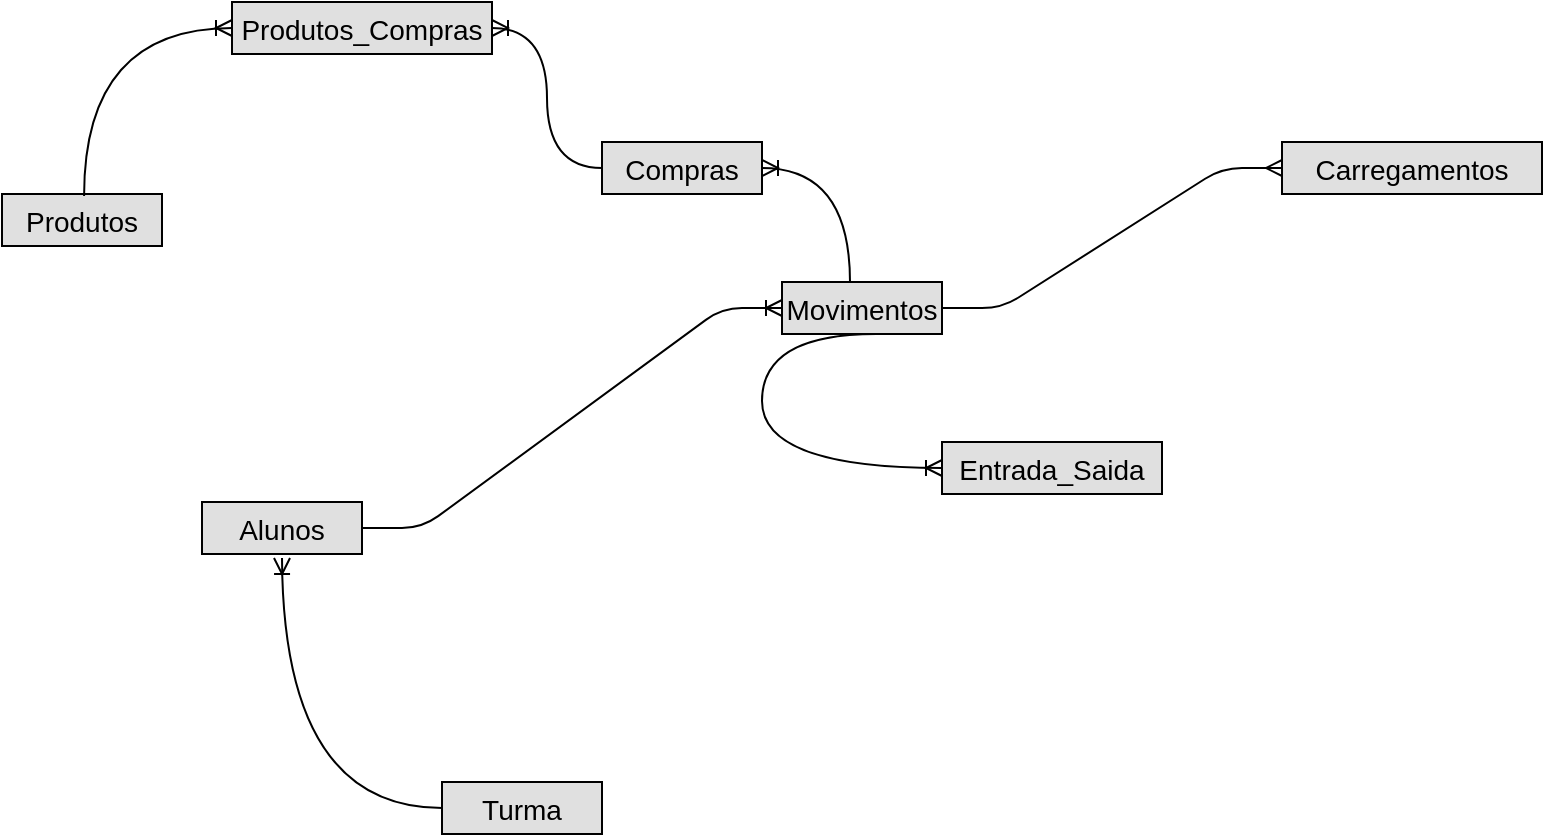 <mxfile version="12.1.3" type="device" pages="1"><diagram id="arbzceA_V7uP1p8H9APM" name="Page-1"><mxGraphModel dx="1408" dy="633" grid="1" gridSize="10" guides="1" tooltips="1" connect="1" arrows="1" fold="1" page="1" pageScale="1" pageWidth="827" pageHeight="1169" math="0" shadow="0"><root><mxCell id="0"/><mxCell id="1" parent="0"/><mxCell id="nWrpzmWIp2Bzm9L974ei-1" value="Compras" style="text;align=center;verticalAlign=middle;spacingLeft=4;spacingRight=4;strokeColor=#000000;fillColor=#e0e0e0;rotatable=0;points=[[0,0.5],[1,0.5]];portConstraint=eastwest;fontSize=14;" parent="1" vertex="1"><mxGeometry x="330" y="100" width="80" height="26" as="geometry"/></mxCell><mxCell id="nWrpzmWIp2Bzm9L974ei-2" value="Movimentos" style="text;align=center;verticalAlign=middle;spacingLeft=4;spacingRight=4;strokeColor=#000000;fillColor=#e0e0e0;rotatable=0;points=[[0,0.5],[1,0.5]];portConstraint=eastwest;fontSize=14;" parent="1" vertex="1"><mxGeometry x="420" y="170" width="80" height="26" as="geometry"/></mxCell><mxCell id="nWrpzmWIp2Bzm9L974ei-3" value="Alunos" style="text;align=center;verticalAlign=middle;spacingLeft=4;spacingRight=4;strokeColor=#000000;fillColor=#e0e0e0;rotatable=0;points=[[0,0.5],[1,0.5]];portConstraint=eastwest;fontSize=14;" parent="1" vertex="1"><mxGeometry x="130" y="280" width="80" height="26" as="geometry"/></mxCell><mxCell id="nWrpzmWIp2Bzm9L974ei-4" value="Entrada_Saida" style="text;align=center;verticalAlign=middle;spacingLeft=4;spacingRight=4;strokeColor=#000000;fillColor=#e0e0e0;rotatable=0;points=[[0,0.5],[1,0.5]];portConstraint=eastwest;fontSize=14;" parent="1" vertex="1"><mxGeometry x="500" y="250" width="110" height="26" as="geometry"/></mxCell><mxCell id="nWrpzmWIp2Bzm9L974ei-5" value="Carregamentos" style="text;align=center;verticalAlign=middle;spacingLeft=4;spacingRight=4;strokeColor=#000000;fillColor=#e0e0e0;rotatable=0;points=[[0,0.5],[1,0.5]];portConstraint=eastwest;fontSize=14;" parent="1" vertex="1"><mxGeometry x="670" y="100" width="130" height="26" as="geometry"/></mxCell><mxCell id="nWrpzmWIp2Bzm9L974ei-6" value="Produtos" style="text;align=center;verticalAlign=middle;spacingLeft=4;spacingRight=4;strokeColor=#000000;fillColor=#e0e0e0;rotatable=0;points=[[0,0.5],[1,0.5]];portConstraint=eastwest;fontSize=14;" parent="1" vertex="1"><mxGeometry x="30" y="126" width="80" height="26" as="geometry"/></mxCell><mxCell id="nWrpzmWIp2Bzm9L974ei-7" value="" style="edgeStyle=entityRelationEdgeStyle;fontSize=12;html=1;endArrow=ERoneToMany;exitX=1;exitY=0.5;exitDx=0;exitDy=0;entryX=0;entryY=0.5;entryDx=0;entryDy=0;" parent="1" source="nWrpzmWIp2Bzm9L974ei-3" target="nWrpzmWIp2Bzm9L974ei-2" edge="1"><mxGeometry width="100" height="100" relative="1" as="geometry"><mxPoint x="170" y="410" as="sourcePoint"/><mxPoint x="270" y="310" as="targetPoint"/></mxGeometry></mxCell><mxCell id="nWrpzmWIp2Bzm9L974ei-9" value="" style="edgeStyle=orthogonalEdgeStyle;fontSize=12;html=1;endArrow=ERoneToMany;entryX=0;entryY=0.5;entryDx=0;entryDy=0;curved=1;exitX=0.588;exitY=1;exitDx=0;exitDy=0;exitPerimeter=0;" parent="1" source="nWrpzmWIp2Bzm9L974ei-2" target="nWrpzmWIp2Bzm9L974ei-4" edge="1"><mxGeometry width="100" height="100" relative="1" as="geometry"><mxPoint x="457" y="198" as="sourcePoint"/><mxPoint x="470" y="330" as="targetPoint"/><Array as="points"><mxPoint x="410" y="196"/><mxPoint x="410" y="263"/></Array></mxGeometry></mxCell><mxCell id="nWrpzmWIp2Bzm9L974ei-12" value="" style="fontSize=12;html=1;endArrow=ERoneToMany;rounded=1;exitX=0.425;exitY=0;exitDx=0;exitDy=0;exitPerimeter=0;entryX=1;entryY=0.5;entryDx=0;entryDy=0;edgeStyle=orthogonalEdgeStyle;curved=1;" parent="1" source="nWrpzmWIp2Bzm9L974ei-2" target="nWrpzmWIp2Bzm9L974ei-1" edge="1"><mxGeometry width="100" height="100" relative="1" as="geometry"><mxPoint x="230" y="420" as="sourcePoint"/><mxPoint x="310" y="330" as="targetPoint"/></mxGeometry></mxCell><mxCell id="nWrpzmWIp2Bzm9L974ei-14" value="Produtos_Compras" style="text;align=center;verticalAlign=middle;spacingLeft=4;spacingRight=4;strokeColor=#000000;fillColor=#e0e0e0;rotatable=0;points=[[0,0.5],[1,0.5]];portConstraint=eastwest;fontSize=14;" parent="1" vertex="1"><mxGeometry x="145" y="30" width="130" height="26" as="geometry"/></mxCell><mxCell id="nWrpzmWIp2Bzm9L974ei-15" value="" style="edgeStyle=orthogonalEdgeStyle;fontSize=12;html=1;endArrow=ERoneToMany;entryX=1;entryY=0.5;entryDx=0;entryDy=0;curved=1;exitX=0;exitY=0.5;exitDx=0;exitDy=0;" parent="1" source="nWrpzmWIp2Bzm9L974ei-1" target="nWrpzmWIp2Bzm9L974ei-14" edge="1"><mxGeometry width="100" height="100" relative="1" as="geometry"><mxPoint x="250" y="130" as="sourcePoint"/><mxPoint x="350" y="350" as="targetPoint"/></mxGeometry></mxCell><mxCell id="nWrpzmWIp2Bzm9L974ei-16" value="" style="edgeStyle=orthogonalEdgeStyle;fontSize=12;html=1;endArrow=ERoneToMany;curved=1;exitX=0.513;exitY=0.038;exitDx=0;exitDy=0;exitPerimeter=0;entryX=0;entryY=0.5;entryDx=0;entryDy=0;" parent="1" source="nWrpzmWIp2Bzm9L974ei-6" target="nWrpzmWIp2Bzm9L974ei-14" edge="1"><mxGeometry width="100" height="100" relative="1" as="geometry"><mxPoint x="140" y="230" as="sourcePoint"/><mxPoint x="170" y="90" as="targetPoint"/></mxGeometry></mxCell><mxCell id="iutgwHAioo1xJbeHXAKE-1" value="" style="edgeStyle=entityRelationEdgeStyle;fontSize=12;html=1;endArrow=ERmany;exitX=1;exitY=0.5;exitDx=0;exitDy=0;entryX=0;entryY=0.5;entryDx=0;entryDy=0;" edge="1" parent="1" source="nWrpzmWIp2Bzm9L974ei-2" target="nWrpzmWIp2Bzm9L974ei-5"><mxGeometry width="100" height="100" relative="1" as="geometry"><mxPoint x="600" y="240" as="sourcePoint"/><mxPoint x="700" y="140" as="targetPoint"/></mxGeometry></mxCell><mxCell id="iutgwHAioo1xJbeHXAKE-2" value="" style="edgeStyle=orthogonalEdgeStyle;fontSize=12;html=1;endArrow=ERoneToMany;curved=1;exitX=0;exitY=0.5;exitDx=0;exitDy=0;" edge="1" parent="1" source="iutgwHAioo1xJbeHXAKE-3"><mxGeometry width="100" height="100" relative="1" as="geometry"><mxPoint x="150" y="470" as="sourcePoint"/><mxPoint x="170" y="308" as="targetPoint"/></mxGeometry></mxCell><mxCell id="iutgwHAioo1xJbeHXAKE-3" value="Turma" style="text;align=center;verticalAlign=middle;spacingLeft=4;spacingRight=4;strokeColor=#000000;fillColor=#e0e0e0;rotatable=0;points=[[0,0.5],[1,0.5]];portConstraint=eastwest;fontSize=14;" vertex="1" parent="1"><mxGeometry x="250" y="420" width="80" height="26" as="geometry"/></mxCell></root></mxGraphModel></diagram></mxfile>